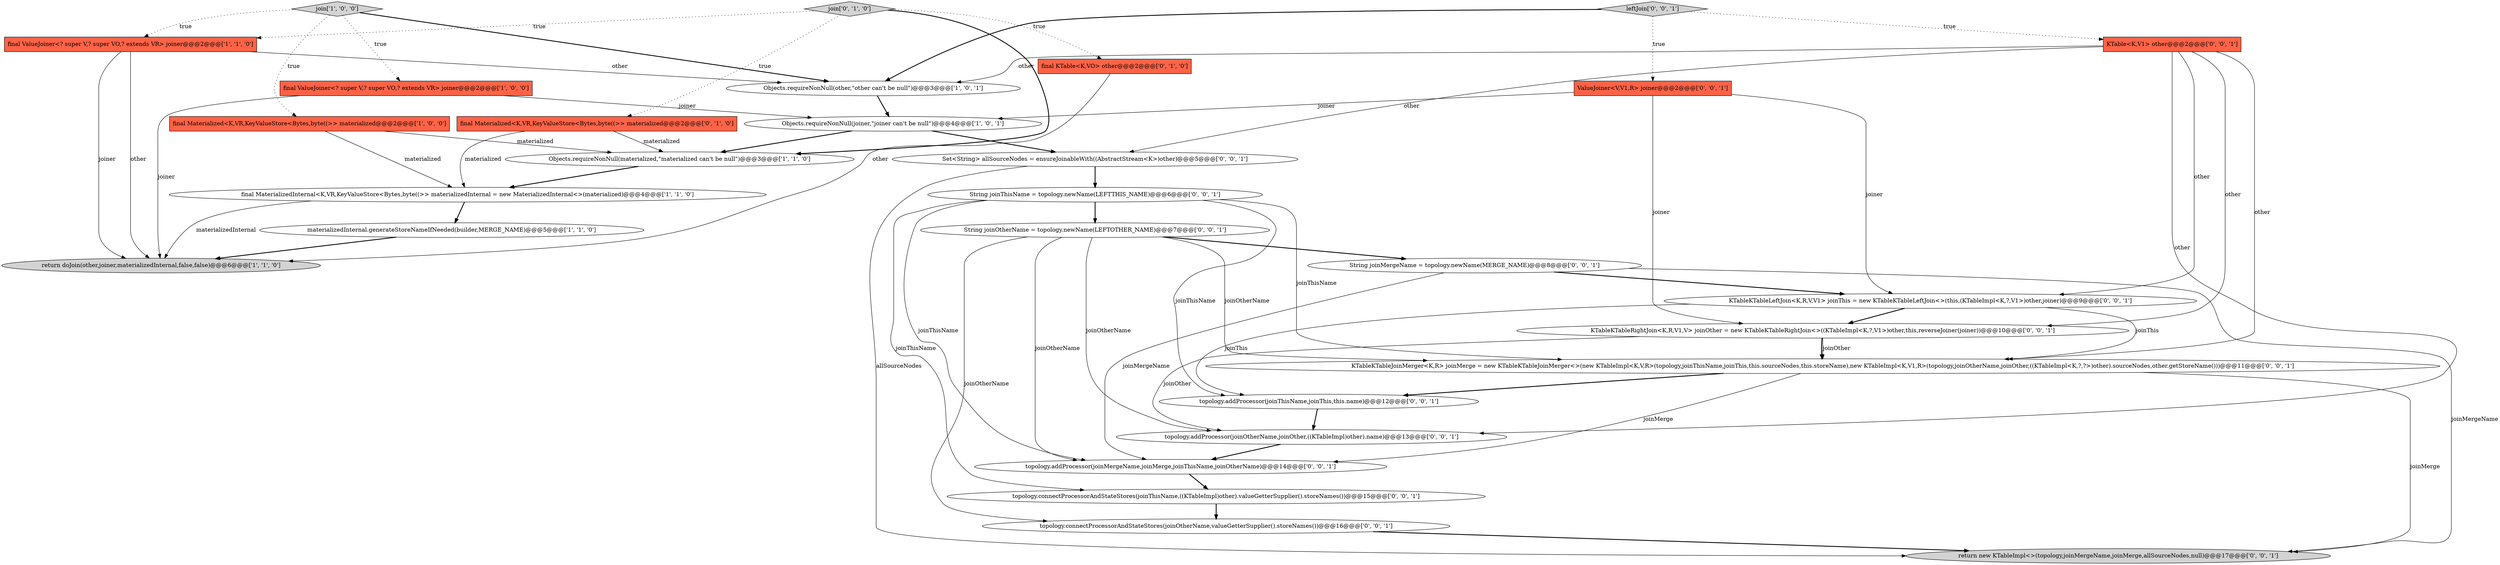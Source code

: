 digraph {
16 [style = filled, label = "return new KTableImpl<>(topology,joinMergeName,joinMerge,allSourceNodes,null)@@@17@@@['0', '0', '1']", fillcolor = lightgray, shape = ellipse image = "AAA0AAABBB3BBB"];
0 [style = filled, label = "final Materialized<K,VR,KeyValueStore<Bytes,byte((>> materialized@@@2@@@['1', '0', '0']", fillcolor = tomato, shape = box image = "AAA0AAABBB1BBB"];
5 [style = filled, label = "final MaterializedInternal<K,VR,KeyValueStore<Bytes,byte((>> materializedInternal = new MaterializedInternal<>(materialized)@@@4@@@['1', '1', '0']", fillcolor = white, shape = ellipse image = "AAA0AAABBB1BBB"];
17 [style = filled, label = "leftJoin['0', '0', '1']", fillcolor = lightgray, shape = diamond image = "AAA0AAABBB3BBB"];
12 [style = filled, label = "join['0', '1', '0']", fillcolor = lightgray, shape = diamond image = "AAA0AAABBB2BBB"];
2 [style = filled, label = "final ValueJoiner<? super V,? super VO,? extends VR> joiner@@@2@@@['1', '0', '0']", fillcolor = tomato, shape = box image = "AAA0AAABBB1BBB"];
18 [style = filled, label = "ValueJoiner<V,V1,R> joiner@@@2@@@['0', '0', '1']", fillcolor = tomato, shape = box image = "AAA0AAABBB3BBB"];
13 [style = filled, label = "topology.addProcessor(joinThisName,joinThis,this.name)@@@12@@@['0', '0', '1']", fillcolor = white, shape = ellipse image = "AAA0AAABBB3BBB"];
23 [style = filled, label = "topology.connectProcessorAndStateStores(joinOtherName,valueGetterSupplier().storeNames())@@@16@@@['0', '0', '1']", fillcolor = white, shape = ellipse image = "AAA0AAABBB3BBB"];
11 [style = filled, label = "final Materialized<K,VR,KeyValueStore<Bytes,byte((>> materialized@@@2@@@['0', '1', '0']", fillcolor = tomato, shape = box image = "AAA0AAABBB2BBB"];
25 [style = filled, label = "KTable<K,V1> other@@@2@@@['0', '0', '1']", fillcolor = tomato, shape = box image = "AAA0AAABBB3BBB"];
19 [style = filled, label = "Set<String> allSourceNodes = ensureJoinableWith((AbstractStream<K>)other)@@@5@@@['0', '0', '1']", fillcolor = white, shape = ellipse image = "AAA0AAABBB3BBB"];
21 [style = filled, label = "KTableKTableJoinMerger<K,R> joinMerge = new KTableKTableJoinMerger<>(new KTableImpl<K,V,R>(topology,joinThisName,joinThis,this.sourceNodes,this.storeName),new KTableImpl<K,V1,R>(topology,joinOtherName,joinOther,((KTableImpl<K,?,?>)other).sourceNodes,other.getStoreName()))@@@11@@@['0', '0', '1']", fillcolor = white, shape = ellipse image = "AAA0AAABBB3BBB"];
24 [style = filled, label = "topology.addProcessor(joinOtherName,joinOther,((KTableImpl)other).name)@@@13@@@['0', '0', '1']", fillcolor = white, shape = ellipse image = "AAA0AAABBB3BBB"];
27 [style = filled, label = "KTableKTableLeftJoin<K,R,V,V1> joinThis = new KTableKTableLeftJoin<>(this,(KTableImpl<K,?,V1>)other,joiner)@@@9@@@['0', '0', '1']", fillcolor = white, shape = ellipse image = "AAA0AAABBB3BBB"];
7 [style = filled, label = "return doJoin(other,joiner,materializedInternal,false,false)@@@6@@@['1', '1', '0']", fillcolor = lightgray, shape = ellipse image = "AAA0AAABBB1BBB"];
1 [style = filled, label = "Objects.requireNonNull(joiner,\"joiner can't be null\")@@@4@@@['1', '0', '1']", fillcolor = white, shape = ellipse image = "AAA0AAABBB1BBB"];
8 [style = filled, label = "Objects.requireNonNull(other,\"other can't be null\")@@@3@@@['1', '0', '1']", fillcolor = white, shape = ellipse image = "AAA0AAABBB1BBB"];
9 [style = filled, label = "final ValueJoiner<? super V,? super VO,? extends VR> joiner@@@2@@@['1', '1', '0']", fillcolor = tomato, shape = box image = "AAA0AAABBB1BBB"];
4 [style = filled, label = "join['1', '0', '0']", fillcolor = lightgray, shape = diamond image = "AAA0AAABBB1BBB"];
15 [style = filled, label = "String joinThisName = topology.newName(LEFTTHIS_NAME)@@@6@@@['0', '0', '1']", fillcolor = white, shape = ellipse image = "AAA0AAABBB3BBB"];
10 [style = filled, label = "final KTable<K,VO> other@@@2@@@['0', '1', '0']", fillcolor = tomato, shape = box image = "AAA0AAABBB2BBB"];
28 [style = filled, label = "String joinOtherName = topology.newName(LEFTOTHER_NAME)@@@7@@@['0', '0', '1']", fillcolor = white, shape = ellipse image = "AAA0AAABBB3BBB"];
26 [style = filled, label = "KTableKTableRightJoin<K,R,V1,V> joinOther = new KTableKTableRightJoin<>((KTableImpl<K,?,V1>)other,this,reverseJoiner(joiner))@@@10@@@['0', '0', '1']", fillcolor = white, shape = ellipse image = "AAA0AAABBB3BBB"];
22 [style = filled, label = "String joinMergeName = topology.newName(MERGE_NAME)@@@8@@@['0', '0', '1']", fillcolor = white, shape = ellipse image = "AAA0AAABBB3BBB"];
3 [style = filled, label = "materializedInternal.generateStoreNameIfNeeded(builder,MERGE_NAME)@@@5@@@['1', '1', '0']", fillcolor = white, shape = ellipse image = "AAA0AAABBB1BBB"];
14 [style = filled, label = "topology.connectProcessorAndStateStores(joinThisName,((KTableImpl)other).valueGetterSupplier().storeNames())@@@15@@@['0', '0', '1']", fillcolor = white, shape = ellipse image = "AAA0AAABBB3BBB"];
20 [style = filled, label = "topology.addProcessor(joinMergeName,joinMerge,joinThisName,joinOtherName)@@@14@@@['0', '0', '1']", fillcolor = white, shape = ellipse image = "AAA0AAABBB3BBB"];
6 [style = filled, label = "Objects.requireNonNull(materialized,\"materialized can't be null\")@@@3@@@['1', '1', '0']", fillcolor = white, shape = ellipse image = "AAA0AAABBB1BBB"];
12->10 [style = dotted, label="true"];
15->20 [style = solid, label="joinThisName"];
17->18 [style = dotted, label="true"];
26->21 [style = bold, label=""];
27->21 [style = solid, label="joinThis"];
11->5 [style = solid, label="materialized"];
27->13 [style = solid, label="joinThis"];
26->24 [style = solid, label="joinOther"];
28->23 [style = solid, label="joinOtherName"];
28->21 [style = solid, label="joinOtherName"];
24->20 [style = bold, label=""];
12->11 [style = dotted, label="true"];
22->27 [style = bold, label=""];
15->14 [style = solid, label="joinThisName"];
25->24 [style = solid, label="other"];
25->27 [style = solid, label="other"];
25->21 [style = solid, label="other"];
19->15 [style = bold, label=""];
23->16 [style = bold, label=""];
25->26 [style = solid, label="other"];
5->7 [style = solid, label="materializedInternal"];
4->8 [style = bold, label=""];
2->7 [style = solid, label="joiner"];
13->24 [style = bold, label=""];
4->0 [style = dotted, label="true"];
18->26 [style = solid, label="joiner"];
1->6 [style = bold, label=""];
3->7 [style = bold, label=""];
0->5 [style = solid, label="materialized"];
9->7 [style = solid, label="other"];
21->20 [style = solid, label="joinMerge"];
8->1 [style = bold, label=""];
25->8 [style = solid, label="other"];
15->28 [style = bold, label=""];
28->22 [style = bold, label=""];
28->20 [style = solid, label="joinOtherName"];
18->27 [style = solid, label="joiner"];
22->20 [style = solid, label="joinMergeName"];
15->21 [style = solid, label="joinThisName"];
18->1 [style = solid, label="joiner"];
19->16 [style = solid, label="allSourceNodes"];
12->9 [style = dotted, label="true"];
17->25 [style = dotted, label="true"];
21->13 [style = bold, label=""];
27->26 [style = bold, label=""];
9->7 [style = solid, label="joiner"];
28->24 [style = solid, label="joinOtherName"];
9->8 [style = solid, label="other"];
25->19 [style = solid, label="other"];
15->13 [style = solid, label="joinThisName"];
6->5 [style = bold, label=""];
1->19 [style = bold, label=""];
26->21 [style = solid, label="joinOther"];
14->23 [style = bold, label=""];
0->6 [style = solid, label="materialized"];
17->8 [style = bold, label=""];
4->9 [style = dotted, label="true"];
2->1 [style = solid, label="joiner"];
5->3 [style = bold, label=""];
10->7 [style = solid, label="other"];
20->14 [style = bold, label=""];
22->16 [style = solid, label="joinMergeName"];
11->6 [style = solid, label="materialized"];
12->6 [style = bold, label=""];
21->16 [style = solid, label="joinMerge"];
4->2 [style = dotted, label="true"];
}
